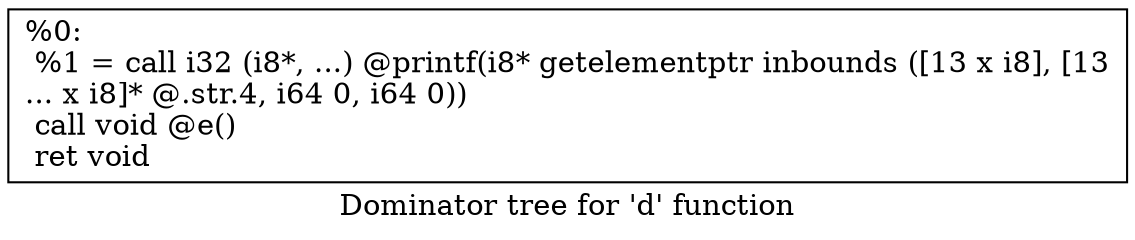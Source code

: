 digraph "Dominator tree for 'd' function" {
	label="Dominator tree for 'd' function";

	Node0x1ddb1c0 [shape=record,label="{%0:\l  %1 = call i32 (i8*, ...) @printf(i8* getelementptr inbounds ([13 x i8], [13\l... x i8]* @.str.4, i64 0, i64 0))\l  call void @e()\l  ret void\l}"];
}
